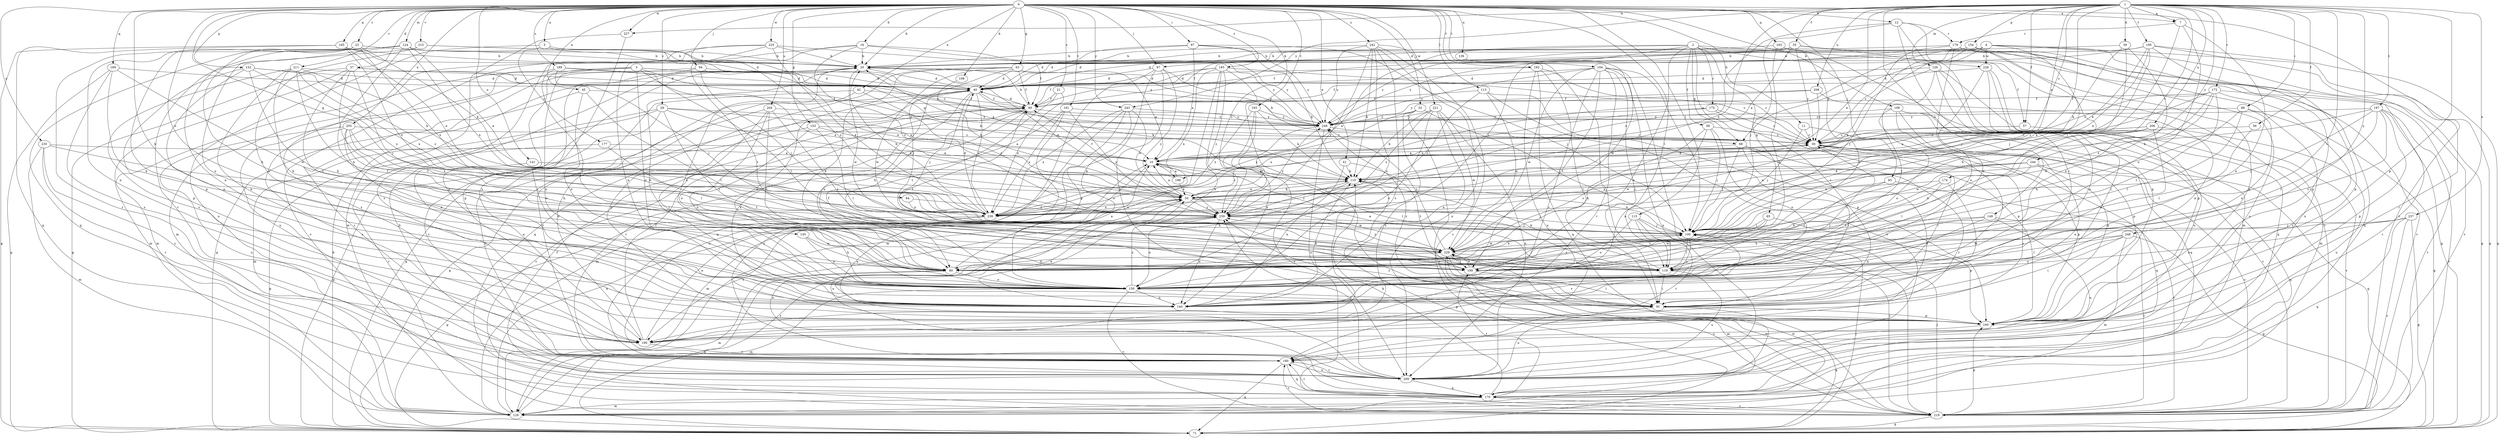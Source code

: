 strict digraph  {
0;
1;
2;
3;
4;
5;
7;
10;
11;
12;
16;
20;
21;
23;
29;
30;
32;
37;
39;
40;
41;
42;
45;
50;
55;
56;
57;
58;
60;
63;
64;
65;
68;
71;
80;
87;
88;
91;
93;
94;
97;
100;
108;
109;
110;
113;
115;
119;
124;
126;
129;
139;
140;
141;
145;
149;
150;
152;
153;
154;
160;
163;
165;
169;
170;
172;
174;
175;
177;
179;
180;
183;
189;
190;
191;
192;
193;
194;
195;
197;
198;
199;
204;
205;
206;
208;
209;
211;
215;
219;
221;
225;
227;
228;
229;
235;
237;
239;
242;
243;
244;
248;
249;
259;
0 -> 5  [label=a];
0 -> 7  [label=a];
0 -> 11  [label=b];
0 -> 12  [label=b];
0 -> 16  [label=b];
0 -> 20  [label=b];
0 -> 21  [label=c];
0 -> 23  [label=c];
0 -> 29  [label=c];
0 -> 32  [label=d];
0 -> 37  [label=d];
0 -> 41  [label=e];
0 -> 42  [label=e];
0 -> 45  [label=e];
0 -> 63  [label=g];
0 -> 64  [label=g];
0 -> 80  [label=h];
0 -> 87  [label=i];
0 -> 93  [label=j];
0 -> 94  [label=j];
0 -> 97  [label=j];
0 -> 108  [label=k];
0 -> 109  [label=k];
0 -> 113  [label=l];
0 -> 115  [label=l];
0 -> 119  [label=l];
0 -> 124  [label=m];
0 -> 139  [label=n];
0 -> 141  [label=o];
0 -> 145  [label=o];
0 -> 152  [label=p];
0 -> 153  [label=p];
0 -> 163  [label=q];
0 -> 165  [label=q];
0 -> 169  [label=q];
0 -> 183  [label=s];
0 -> 189  [label=s];
0 -> 191  [label=t];
0 -> 192  [label=t];
0 -> 193  [label=t];
0 -> 194  [label=t];
0 -> 204  [label=u];
0 -> 205  [label=u];
0 -> 211  [label=v];
0 -> 215  [label=v];
0 -> 219  [label=v];
0 -> 221  [label=w];
0 -> 225  [label=w];
0 -> 227  [label=w];
0 -> 235  [label=x];
0 -> 242  [label=y];
0 -> 243  [label=y];
0 -> 259  [label=z];
1 -> 7  [label=a];
1 -> 10  [label=a];
1 -> 30  [label=c];
1 -> 39  [label=d];
1 -> 50  [label=e];
1 -> 55  [label=f];
1 -> 56  [label=f];
1 -> 57  [label=f];
1 -> 88  [label=i];
1 -> 119  [label=l];
1 -> 126  [label=m];
1 -> 149  [label=o];
1 -> 154  [label=p];
1 -> 160  [label=p];
1 -> 172  [label=r];
1 -> 174  [label=r];
1 -> 195  [label=t];
1 -> 197  [label=t];
1 -> 198  [label=t];
1 -> 206  [label=u];
1 -> 208  [label=u];
1 -> 227  [label=w];
1 -> 237  [label=x];
1 -> 239  [label=x];
1 -> 243  [label=y];
1 -> 244  [label=y];
1 -> 248  [label=y];
2 -> 50  [label=e];
2 -> 57  [label=f];
2 -> 58  [label=f];
2 -> 65  [label=g];
2 -> 68  [label=g];
2 -> 91  [label=i];
2 -> 97  [label=j];
2 -> 140  [label=n];
2 -> 175  [label=r];
2 -> 228  [label=w];
2 -> 259  [label=z];
3 -> 40  [label=d];
3 -> 68  [label=g];
3 -> 110  [label=k];
3 -> 119  [label=l];
3 -> 129  [label=m];
3 -> 140  [label=n];
3 -> 150  [label=o];
3 -> 209  [label=u];
4 -> 10  [label=a];
4 -> 40  [label=d];
4 -> 60  [label=f];
4 -> 68  [label=g];
4 -> 71  [label=g];
4 -> 100  [label=j];
4 -> 170  [label=q];
4 -> 219  [label=v];
4 -> 228  [label=w];
5 -> 20  [label=b];
5 -> 177  [label=r];
5 -> 209  [label=u];
5 -> 259  [label=z];
7 -> 100  [label=j];
7 -> 140  [label=n];
7 -> 150  [label=o];
7 -> 179  [label=r];
10 -> 110  [label=k];
10 -> 119  [label=l];
10 -> 129  [label=m];
10 -> 198  [label=t];
11 -> 30  [label=c];
11 -> 100  [label=j];
11 -> 160  [label=p];
12 -> 91  [label=i];
12 -> 100  [label=j];
12 -> 129  [label=m];
12 -> 179  [label=r];
12 -> 219  [label=v];
12 -> 239  [label=x];
16 -> 20  [label=b];
16 -> 60  [label=f];
16 -> 129  [label=m];
16 -> 140  [label=n];
16 -> 249  [label=y];
16 -> 259  [label=z];
20 -> 40  [label=d];
20 -> 50  [label=e];
20 -> 71  [label=g];
20 -> 150  [label=o];
20 -> 160  [label=p];
20 -> 229  [label=w];
21 -> 60  [label=f];
21 -> 199  [label=t];
21 -> 239  [label=x];
23 -> 20  [label=b];
23 -> 80  [label=h];
23 -> 110  [label=k];
23 -> 140  [label=n];
23 -> 160  [label=p];
23 -> 180  [label=r];
23 -> 239  [label=x];
29 -> 10  [label=a];
29 -> 50  [label=e];
29 -> 129  [label=m];
29 -> 180  [label=r];
29 -> 199  [label=t];
29 -> 219  [label=v];
29 -> 249  [label=y];
30 -> 10  [label=a];
30 -> 20  [label=b];
30 -> 71  [label=g];
30 -> 91  [label=i];
30 -> 160  [label=p];
30 -> 170  [label=q];
30 -> 190  [label=s];
32 -> 100  [label=j];
32 -> 190  [label=s];
32 -> 219  [label=v];
32 -> 239  [label=x];
32 -> 249  [label=y];
37 -> 40  [label=d];
37 -> 71  [label=g];
37 -> 80  [label=h];
37 -> 100  [label=j];
37 -> 129  [label=m];
37 -> 199  [label=t];
37 -> 249  [label=y];
39 -> 20  [label=b];
39 -> 100  [label=j];
39 -> 110  [label=k];
39 -> 150  [label=o];
40 -> 60  [label=f];
40 -> 80  [label=h];
40 -> 100  [label=j];
40 -> 110  [label=k];
40 -> 150  [label=o];
40 -> 160  [label=p];
40 -> 239  [label=x];
41 -> 110  [label=k];
41 -> 140  [label=n];
41 -> 199  [label=t];
42 -> 60  [label=f];
42 -> 71  [label=g];
42 -> 180  [label=r];
42 -> 259  [label=z];
45 -> 60  [label=f];
45 -> 119  [label=l];
45 -> 150  [label=o];
45 -> 180  [label=r];
50 -> 10  [label=a];
50 -> 20  [label=b];
50 -> 100  [label=j];
50 -> 110  [label=k];
50 -> 209  [label=u];
50 -> 229  [label=w];
50 -> 239  [label=x];
50 -> 259  [label=z];
55 -> 10  [label=a];
55 -> 20  [label=b];
55 -> 30  [label=c];
55 -> 40  [label=d];
55 -> 60  [label=f];
55 -> 71  [label=g];
55 -> 160  [label=p];
56 -> 30  [label=c];
56 -> 119  [label=l];
57 -> 30  [label=c];
57 -> 110  [label=k];
57 -> 219  [label=v];
58 -> 30  [label=c];
58 -> 80  [label=h];
58 -> 100  [label=j];
58 -> 140  [label=n];
58 -> 150  [label=o];
60 -> 20  [label=b];
60 -> 40  [label=d];
60 -> 71  [label=g];
60 -> 140  [label=n];
60 -> 219  [label=v];
60 -> 249  [label=y];
63 -> 10  [label=a];
63 -> 40  [label=d];
63 -> 60  [label=f];
63 -> 80  [label=h];
63 -> 100  [label=j];
63 -> 170  [label=q];
63 -> 229  [label=w];
64 -> 239  [label=x];
64 -> 259  [label=z];
65 -> 80  [label=h];
65 -> 100  [label=j];
65 -> 160  [label=p];
65 -> 199  [label=t];
68 -> 10  [label=a];
68 -> 91  [label=i];
68 -> 100  [label=j];
68 -> 180  [label=r];
68 -> 190  [label=s];
71 -> 20  [label=b];
71 -> 100  [label=j];
80 -> 10  [label=a];
80 -> 71  [label=g];
80 -> 129  [label=m];
80 -> 150  [label=o];
87 -> 10  [label=a];
87 -> 20  [label=b];
87 -> 40  [label=d];
87 -> 100  [label=j];
87 -> 110  [label=k];
87 -> 249  [label=y];
88 -> 71  [label=g];
88 -> 80  [label=h];
88 -> 119  [label=l];
88 -> 150  [label=o];
88 -> 249  [label=y];
91 -> 71  [label=g];
91 -> 160  [label=p];
91 -> 209  [label=u];
91 -> 249  [label=y];
93 -> 50  [label=e];
93 -> 199  [label=t];
93 -> 219  [label=v];
94 -> 40  [label=d];
94 -> 50  [label=e];
94 -> 91  [label=i];
94 -> 100  [label=j];
94 -> 140  [label=n];
97 -> 40  [label=d];
97 -> 91  [label=i];
97 -> 160  [label=p];
97 -> 170  [label=q];
97 -> 249  [label=y];
97 -> 259  [label=z];
100 -> 110  [label=k];
100 -> 119  [label=l];
100 -> 150  [label=o];
100 -> 190  [label=s];
100 -> 229  [label=w];
108 -> 10  [label=a];
109 -> 91  [label=i];
109 -> 150  [label=o];
109 -> 160  [label=p];
109 -> 170  [label=q];
109 -> 219  [label=v];
109 -> 249  [label=y];
110 -> 50  [label=e];
110 -> 71  [label=g];
110 -> 80  [label=h];
110 -> 259  [label=z];
113 -> 60  [label=f];
113 -> 160  [label=p];
113 -> 209  [label=u];
113 -> 229  [label=w];
113 -> 259  [label=z];
115 -> 100  [label=j];
115 -> 119  [label=l];
115 -> 150  [label=o];
115 -> 180  [label=r];
115 -> 219  [label=v];
119 -> 10  [label=a];
119 -> 30  [label=c];
119 -> 60  [label=f];
119 -> 91  [label=i];
119 -> 110  [label=k];
119 -> 209  [label=u];
124 -> 20  [label=b];
124 -> 50  [label=e];
124 -> 80  [label=h];
124 -> 140  [label=n];
124 -> 150  [label=o];
124 -> 170  [label=q];
124 -> 239  [label=x];
124 -> 249  [label=y];
126 -> 40  [label=d];
126 -> 60  [label=f];
126 -> 91  [label=i];
126 -> 119  [label=l];
126 -> 129  [label=m];
126 -> 140  [label=n];
129 -> 10  [label=a];
129 -> 229  [label=w];
129 -> 259  [label=z];
139 -> 229  [label=w];
140 -> 110  [label=k];
141 -> 110  [label=k];
141 -> 140  [label=n];
145 -> 80  [label=h];
145 -> 150  [label=o];
145 -> 229  [label=w];
149 -> 80  [label=h];
149 -> 100  [label=j];
149 -> 140  [label=n];
149 -> 209  [label=u];
149 -> 219  [label=v];
150 -> 20  [label=b];
150 -> 40  [label=d];
150 -> 60  [label=f];
150 -> 91  [label=i];
150 -> 129  [label=m];
150 -> 140  [label=n];
150 -> 219  [label=v];
150 -> 259  [label=z];
152 -> 40  [label=d];
152 -> 140  [label=n];
152 -> 160  [label=p];
152 -> 199  [label=t];
152 -> 239  [label=x];
152 -> 259  [label=z];
153 -> 10  [label=a];
153 -> 30  [label=c];
153 -> 71  [label=g];
153 -> 119  [label=l];
153 -> 150  [label=o];
154 -> 20  [label=b];
154 -> 30  [label=c];
154 -> 40  [label=d];
154 -> 71  [label=g];
154 -> 80  [label=h];
154 -> 209  [label=u];
154 -> 259  [label=z];
160 -> 50  [label=e];
160 -> 190  [label=s];
160 -> 259  [label=z];
163 -> 20  [label=b];
163 -> 80  [label=h];
163 -> 160  [label=p];
163 -> 199  [label=t];
165 -> 20  [label=b];
165 -> 40  [label=d];
165 -> 50  [label=e];
165 -> 71  [label=g];
165 -> 170  [label=q];
165 -> 239  [label=x];
169 -> 40  [label=d];
169 -> 71  [label=g];
169 -> 80  [label=h];
169 -> 190  [label=s];
169 -> 229  [label=w];
170 -> 50  [label=e];
170 -> 60  [label=f];
170 -> 110  [label=k];
170 -> 129  [label=m];
170 -> 180  [label=r];
170 -> 199  [label=t];
170 -> 219  [label=v];
172 -> 30  [label=c];
172 -> 60  [label=f];
172 -> 110  [label=k];
172 -> 180  [label=r];
172 -> 199  [label=t];
172 -> 219  [label=v];
172 -> 229  [label=w];
172 -> 239  [label=x];
174 -> 50  [label=e];
174 -> 80  [label=h];
174 -> 91  [label=i];
174 -> 199  [label=t];
175 -> 30  [label=c];
175 -> 160  [label=p];
175 -> 239  [label=x];
175 -> 249  [label=y];
177 -> 10  [label=a];
177 -> 71  [label=g];
177 -> 199  [label=t];
179 -> 20  [label=b];
179 -> 100  [label=j];
179 -> 150  [label=o];
179 -> 160  [label=p];
179 -> 209  [label=u];
179 -> 219  [label=v];
179 -> 249  [label=y];
180 -> 71  [label=g];
180 -> 170  [label=q];
180 -> 209  [label=u];
183 -> 30  [label=c];
183 -> 40  [label=d];
183 -> 60  [label=f];
183 -> 91  [label=i];
183 -> 129  [label=m];
183 -> 140  [label=n];
183 -> 239  [label=x];
183 -> 259  [label=z];
189 -> 40  [label=d];
189 -> 50  [label=e];
189 -> 100  [label=j];
189 -> 190  [label=s];
189 -> 199  [label=t];
190 -> 40  [label=d];
190 -> 50  [label=e];
190 -> 60  [label=f];
190 -> 180  [label=r];
191 -> 180  [label=r];
191 -> 209  [label=u];
191 -> 239  [label=x];
191 -> 249  [label=y];
191 -> 259  [label=z];
192 -> 30  [label=c];
192 -> 40  [label=d];
192 -> 91  [label=i];
192 -> 170  [label=q];
192 -> 209  [label=u];
193 -> 110  [label=k];
193 -> 140  [label=n];
193 -> 219  [label=v];
193 -> 239  [label=x];
193 -> 249  [label=y];
194 -> 40  [label=d];
194 -> 91  [label=i];
194 -> 100  [label=j];
194 -> 180  [label=r];
194 -> 190  [label=s];
194 -> 199  [label=t];
194 -> 209  [label=u];
194 -> 219  [label=v];
194 -> 229  [label=w];
194 -> 249  [label=y];
195 -> 20  [label=b];
195 -> 50  [label=e];
195 -> 71  [label=g];
195 -> 110  [label=k];
195 -> 160  [label=p];
195 -> 180  [label=r];
195 -> 249  [label=y];
195 -> 259  [label=z];
197 -> 100  [label=j];
197 -> 110  [label=k];
197 -> 119  [label=l];
197 -> 160  [label=p];
197 -> 180  [label=r];
197 -> 199  [label=t];
197 -> 219  [label=v];
197 -> 249  [label=y];
198 -> 10  [label=a];
198 -> 50  [label=e];
198 -> 60  [label=f];
199 -> 91  [label=i];
199 -> 100  [label=j];
199 -> 229  [label=w];
204 -> 80  [label=h];
204 -> 91  [label=i];
204 -> 119  [label=l];
204 -> 150  [label=o];
204 -> 209  [label=u];
204 -> 249  [label=y];
205 -> 30  [label=c];
205 -> 80  [label=h];
205 -> 119  [label=l];
205 -> 150  [label=o];
205 -> 190  [label=s];
205 -> 209  [label=u];
205 -> 239  [label=x];
206 -> 10  [label=a];
206 -> 30  [label=c];
206 -> 80  [label=h];
206 -> 150  [label=o];
206 -> 209  [label=u];
206 -> 229  [label=w];
208 -> 30  [label=c];
208 -> 60  [label=f];
208 -> 140  [label=n];
208 -> 249  [label=y];
209 -> 20  [label=b];
209 -> 170  [label=q];
209 -> 180  [label=r];
209 -> 259  [label=z];
211 -> 40  [label=d];
211 -> 80  [label=h];
211 -> 110  [label=k];
211 -> 140  [label=n];
211 -> 190  [label=s];
211 -> 199  [label=t];
211 -> 239  [label=x];
215 -> 20  [label=b];
215 -> 30  [label=c];
215 -> 150  [label=o];
215 -> 180  [label=r];
219 -> 30  [label=c];
219 -> 71  [label=g];
219 -> 100  [label=j];
219 -> 160  [label=p];
219 -> 180  [label=r];
219 -> 229  [label=w];
221 -> 110  [label=k];
221 -> 140  [label=n];
221 -> 150  [label=o];
221 -> 209  [label=u];
221 -> 229  [label=w];
221 -> 249  [label=y];
221 -> 259  [label=z];
225 -> 20  [label=b];
225 -> 190  [label=s];
225 -> 199  [label=t];
225 -> 219  [label=v];
225 -> 239  [label=x];
225 -> 249  [label=y];
227 -> 129  [label=m];
227 -> 190  [label=s];
228 -> 40  [label=d];
228 -> 150  [label=o];
228 -> 160  [label=p];
228 -> 170  [label=q];
228 -> 209  [label=u];
229 -> 30  [label=c];
229 -> 80  [label=h];
229 -> 91  [label=i];
229 -> 119  [label=l];
229 -> 129  [label=m];
229 -> 199  [label=t];
229 -> 249  [label=y];
229 -> 259  [label=z];
235 -> 10  [label=a];
235 -> 129  [label=m];
235 -> 180  [label=r];
235 -> 190  [label=s];
235 -> 229  [label=w];
237 -> 71  [label=g];
237 -> 80  [label=h];
237 -> 100  [label=j];
237 -> 150  [label=o];
237 -> 170  [label=q];
237 -> 219  [label=v];
239 -> 20  [label=b];
239 -> 30  [label=c];
239 -> 40  [label=d];
239 -> 50  [label=e];
239 -> 71  [label=g];
239 -> 140  [label=n];
242 -> 20  [label=b];
242 -> 110  [label=k];
242 -> 119  [label=l];
242 -> 150  [label=o];
242 -> 190  [label=s];
242 -> 209  [label=u];
242 -> 219  [label=v];
242 -> 249  [label=y];
242 -> 259  [label=z];
243 -> 50  [label=e];
243 -> 129  [label=m];
243 -> 150  [label=o];
243 -> 209  [label=u];
243 -> 239  [label=x];
243 -> 249  [label=y];
244 -> 50  [label=e];
244 -> 110  [label=k];
244 -> 119  [label=l];
244 -> 140  [label=n];
244 -> 170  [label=q];
244 -> 239  [label=x];
248 -> 71  [label=g];
248 -> 91  [label=i];
248 -> 119  [label=l];
248 -> 129  [label=m];
248 -> 150  [label=o];
248 -> 229  [label=w];
249 -> 30  [label=c];
249 -> 209  [label=u];
249 -> 259  [label=z];
259 -> 100  [label=j];
259 -> 140  [label=n];
259 -> 150  [label=o];
259 -> 190  [label=s];
259 -> 249  [label=y];
}
